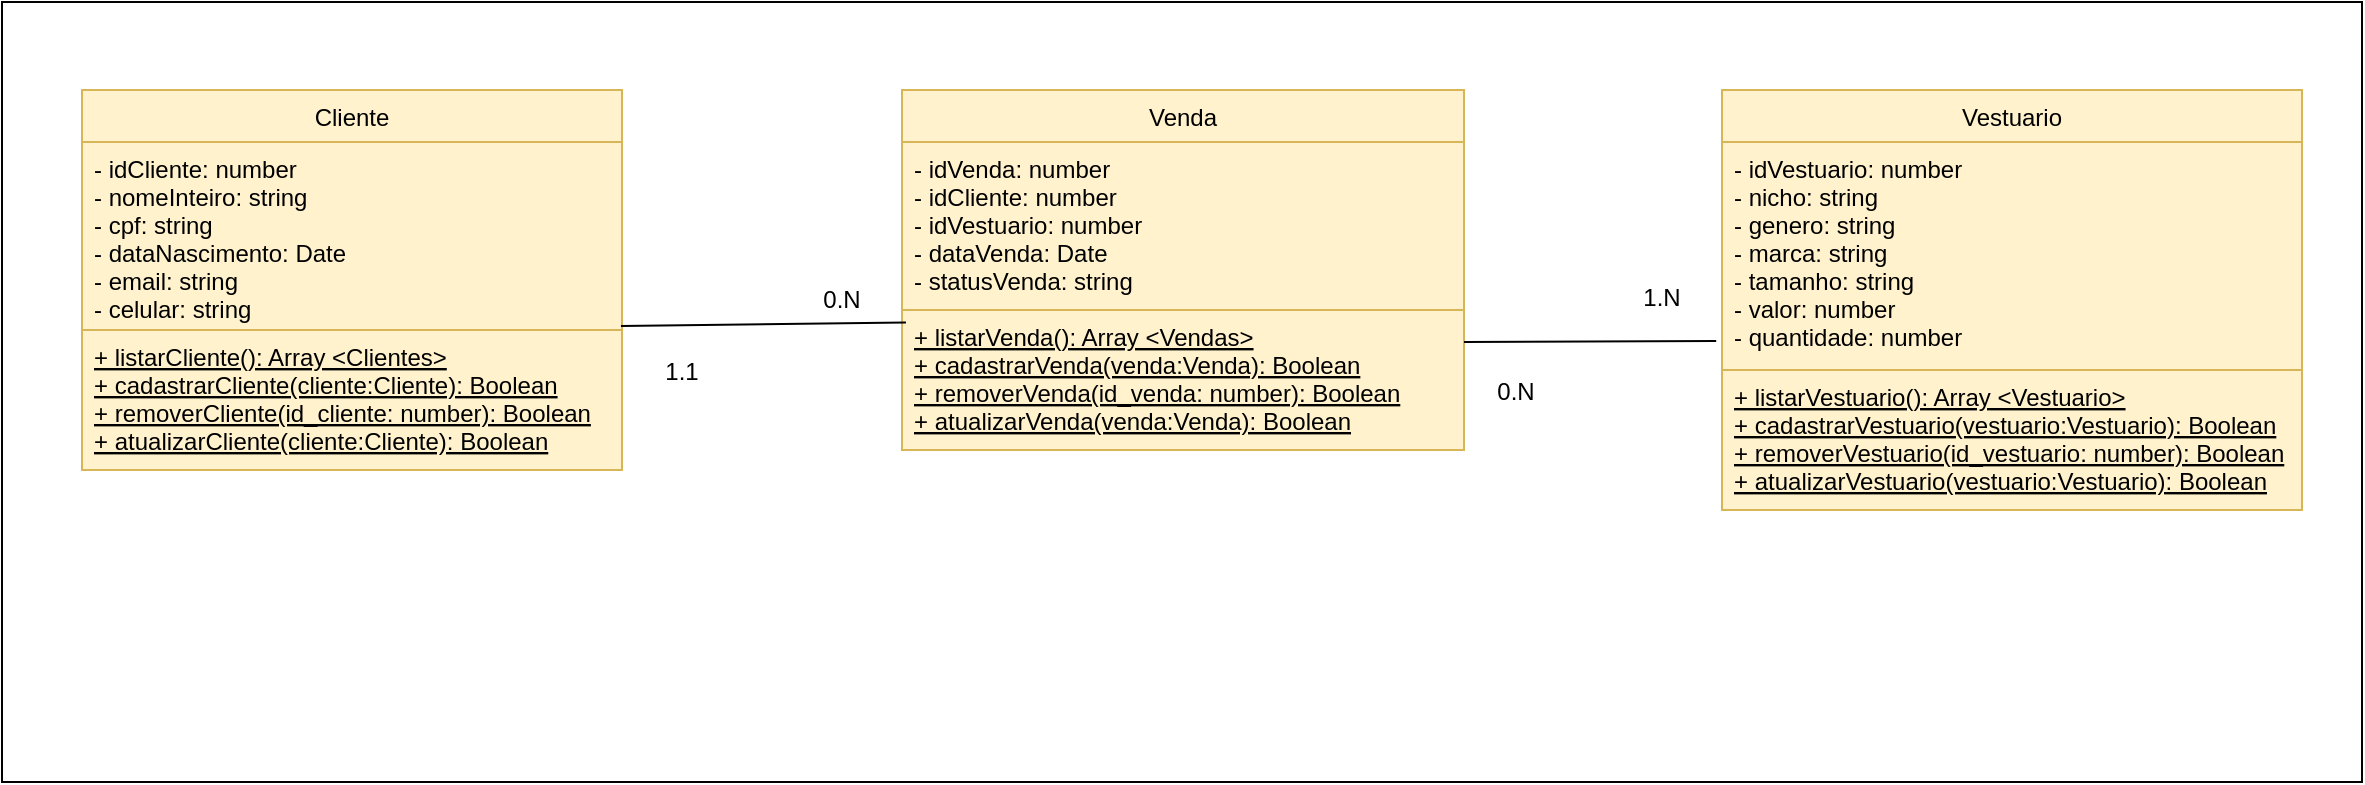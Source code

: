 <mxfile version="26.0.16">
  <diagram id="C5RBs43oDa-KdzZeNtuy" name="Page-1">
    <mxGraphModel dx="1216" dy="525" grid="1" gridSize="10" guides="1" tooltips="1" connect="1" arrows="1" fold="1" page="1" pageScale="1" pageWidth="827" pageHeight="1169" math="0" shadow="0">
      <root>
        <mxCell id="WIyWlLk6GJQsqaUBKTNV-0" />
        <mxCell id="WIyWlLk6GJQsqaUBKTNV-1" parent="WIyWlLk6GJQsqaUBKTNV-0" />
        <mxCell id="r8dWKE7d-awLqOog2h_B-18" value="" style="rounded=0;whiteSpace=wrap;html=1;" parent="WIyWlLk6GJQsqaUBKTNV-1" vertex="1">
          <mxGeometry x="40" width="1180" height="390" as="geometry" />
        </mxCell>
        <mxCell id="zkfFHV4jXpPFQw0GAbJ--0" value="Cliente" style="swimlane;fontStyle=0;align=center;verticalAlign=top;childLayout=stackLayout;horizontal=1;startSize=26;horizontalStack=0;resizeParent=1;resizeLast=0;collapsible=1;marginBottom=0;rounded=0;shadow=0;strokeWidth=1;fillColor=#fff2cc;strokeColor=#d6b656;" parent="WIyWlLk6GJQsqaUBKTNV-1" vertex="1">
          <mxGeometry x="80" y="44" width="270" height="190" as="geometry">
            <mxRectangle x="180" y="70" width="160" height="26" as="alternateBounds" />
          </mxGeometry>
        </mxCell>
        <mxCell id="zkfFHV4jXpPFQw0GAbJ--1" value="- idCliente: number&#xa;- nomeInteiro: string&#xa;- cpf: string&#xa;- dataNascimento: Date&#xa;- email: string&#xa;- celular: string" style="text;align=left;verticalAlign=top;spacingLeft=4;spacingRight=4;overflow=hidden;rotatable=0;points=[[0,0.5],[1,0.5]];portConstraint=eastwest;fillColor=#fff2cc;strokeColor=#d6b656;" parent="zkfFHV4jXpPFQw0GAbJ--0" vertex="1">
          <mxGeometry y="26" width="270" height="94" as="geometry" />
        </mxCell>
        <mxCell id="INOXkxQGbtEHdn3JaQnM-11" value="+ listarCliente(): Array &lt;Clientes&gt;&#xa;+ cadastrarCliente(cliente:Cliente): Boolean&#xa;+ removerCliente(id_cliente: number): Boolean&#xa;+ atualizarCliente(cliente:Cliente): Boolean" style="text;align=left;verticalAlign=top;spacingLeft=4;spacingRight=4;overflow=hidden;rotatable=0;points=[[0,0.5],[1,0.5]];portConstraint=eastwest;fillColor=#fff2cc;strokeColor=#d6b656;fontStyle=4" parent="zkfFHV4jXpPFQw0GAbJ--0" vertex="1">
          <mxGeometry y="120" width="270" height="70" as="geometry" />
        </mxCell>
        <mxCell id="C5G3hQH6Iopq-bTjkAd6-1" value="Venda" style="swimlane;fontStyle=0;align=center;verticalAlign=top;childLayout=stackLayout;horizontal=1;startSize=26;horizontalStack=0;resizeParent=1;resizeLast=0;collapsible=1;marginBottom=0;rounded=0;shadow=0;strokeWidth=1;fillColor=#fff2cc;strokeColor=#d6b656;" parent="WIyWlLk6GJQsqaUBKTNV-1" vertex="1">
          <mxGeometry x="490" y="44" width="281" height="180" as="geometry">
            <mxRectangle x="180" y="70" width="160" height="26" as="alternateBounds" />
          </mxGeometry>
        </mxCell>
        <mxCell id="C5G3hQH6Iopq-bTjkAd6-2" value="- idVenda: number&#xa;- idCliente: number&#xa;- idVestuario: number&#xa;- dataVenda: Date&#xa;- statusVenda: string" style="text;align=left;verticalAlign=top;spacingLeft=4;spacingRight=4;overflow=hidden;rotatable=0;points=[[0,0.5],[1,0.5]];portConstraint=eastwest;fillColor=#fff2cc;strokeColor=#d6b656;" parent="C5G3hQH6Iopq-bTjkAd6-1" vertex="1">
          <mxGeometry y="26" width="281" height="84" as="geometry" />
        </mxCell>
        <mxCell id="C5G3hQH6Iopq-bTjkAd6-9" value="+ listarVenda(): Array &lt;Vendas&gt;&#xa;+ cadastrarVenda(venda:Venda): Boolean&#xa;+ removerVenda(id_venda: number): Boolean&#xa;+ atualizarVenda(venda:Venda): Boolean" style="text;align=left;verticalAlign=top;spacingLeft=4;spacingRight=4;overflow=hidden;rotatable=0;points=[[0,0.5],[1,0.5]];portConstraint=eastwest;fillColor=#fff2cc;strokeColor=#d6b656;fontStyle=4" parent="C5G3hQH6Iopq-bTjkAd6-1" vertex="1">
          <mxGeometry y="110" width="281" height="70" as="geometry" />
        </mxCell>
        <mxCell id="C5G3hQH6Iopq-bTjkAd6-11" value="Vestuario" style="swimlane;fontStyle=0;align=center;verticalAlign=top;childLayout=stackLayout;horizontal=1;startSize=26;horizontalStack=0;resizeParent=1;resizeLast=0;collapsible=1;marginBottom=0;rounded=0;shadow=0;strokeWidth=1;fillColor=#fff2cc;strokeColor=#d6b656;" parent="WIyWlLk6GJQsqaUBKTNV-1" vertex="1">
          <mxGeometry x="900" y="44" width="290" height="210" as="geometry">
            <mxRectangle x="180" y="70" width="160" height="26" as="alternateBounds" />
          </mxGeometry>
        </mxCell>
        <mxCell id="C5G3hQH6Iopq-bTjkAd6-12" value="- idVestuario: number&#xa;- nicho: string&#xa;- genero: string&#xa;- marca: string&#xa;- tamanho: string&#xa;- valor: number&#xa;- quantidade: number" style="text;align=left;verticalAlign=top;spacingLeft=4;spacingRight=4;overflow=hidden;rotatable=0;points=[[0,0.5],[1,0.5]];portConstraint=eastwest;fillColor=#fff2cc;strokeColor=#d6b656;" parent="C5G3hQH6Iopq-bTjkAd6-11" vertex="1">
          <mxGeometry y="26" width="290" height="114" as="geometry" />
        </mxCell>
        <mxCell id="C5G3hQH6Iopq-bTjkAd6-19" value="+ listarVestuario(): Array &lt;Vestuario&gt;&#xa;+ cadastrarVestuario(vestuario:Vestuario): Boolean&#xa;+ removerVestuario(id_vestuario: number): Boolean&#xa;+ atualizarVestuario(vestuario:Vestuario): Boolean" style="text;align=left;verticalAlign=top;spacingLeft=4;spacingRight=4;overflow=hidden;rotatable=0;points=[[0,0.5],[1,0.5]];portConstraint=eastwest;fillColor=#fff2cc;strokeColor=#d6b656;fontStyle=4" parent="C5G3hQH6Iopq-bTjkAd6-11" vertex="1">
          <mxGeometry y="140" width="290" height="70" as="geometry" />
        </mxCell>
        <mxCell id="r8dWKE7d-awLqOog2h_B-10" value="" style="endArrow=none;html=1;rounded=0;exitX=0.998;exitY=0.979;exitDx=0;exitDy=0;exitPerimeter=0;entryX=0.007;entryY=0.09;entryDx=0;entryDy=0;entryPerimeter=0;" parent="WIyWlLk6GJQsqaUBKTNV-1" source="zkfFHV4jXpPFQw0GAbJ--1" target="C5G3hQH6Iopq-bTjkAd6-9" edge="1">
          <mxGeometry width="50" height="50" relative="1" as="geometry">
            <mxPoint x="680" y="130" as="sourcePoint" />
            <mxPoint x="491.405" y="195.408" as="targetPoint" />
          </mxGeometry>
        </mxCell>
        <mxCell id="r8dWKE7d-awLqOog2h_B-11" value="1.1" style="text;html=1;align=center;verticalAlign=middle;whiteSpace=wrap;rounded=0;" parent="WIyWlLk6GJQsqaUBKTNV-1" vertex="1">
          <mxGeometry x="350" y="170" width="60" height="30" as="geometry" />
        </mxCell>
        <mxCell id="r8dWKE7d-awLqOog2h_B-12" value="0.N" style="text;html=1;align=center;verticalAlign=middle;whiteSpace=wrap;rounded=0;" parent="WIyWlLk6GJQsqaUBKTNV-1" vertex="1">
          <mxGeometry x="430" y="134" width="60" height="30" as="geometry" />
        </mxCell>
        <mxCell id="r8dWKE7d-awLqOog2h_B-14" value="" style="endArrow=none;html=1;rounded=0;entryX=-0.01;entryY=0.873;entryDx=0;entryDy=0;entryPerimeter=0;" parent="WIyWlLk6GJQsqaUBKTNV-1" target="C5G3hQH6Iopq-bTjkAd6-12" edge="1">
          <mxGeometry width="50" height="50" relative="1" as="geometry">
            <mxPoint x="771" y="170" as="sourcePoint" />
            <mxPoint x="900.29" y="210.494" as="targetPoint" />
          </mxGeometry>
        </mxCell>
        <mxCell id="r8dWKE7d-awLqOog2h_B-15" value="0.N" style="text;html=1;align=center;verticalAlign=middle;whiteSpace=wrap;rounded=0;" parent="WIyWlLk6GJQsqaUBKTNV-1" vertex="1">
          <mxGeometry x="767" y="180" width="60" height="30" as="geometry" />
        </mxCell>
        <mxCell id="r8dWKE7d-awLqOog2h_B-16" value="1.N" style="text;html=1;align=center;verticalAlign=middle;whiteSpace=wrap;rounded=0;" parent="WIyWlLk6GJQsqaUBKTNV-1" vertex="1">
          <mxGeometry x="840" y="133" width="60" height="30" as="geometry" />
        </mxCell>
      </root>
    </mxGraphModel>
  </diagram>
</mxfile>
